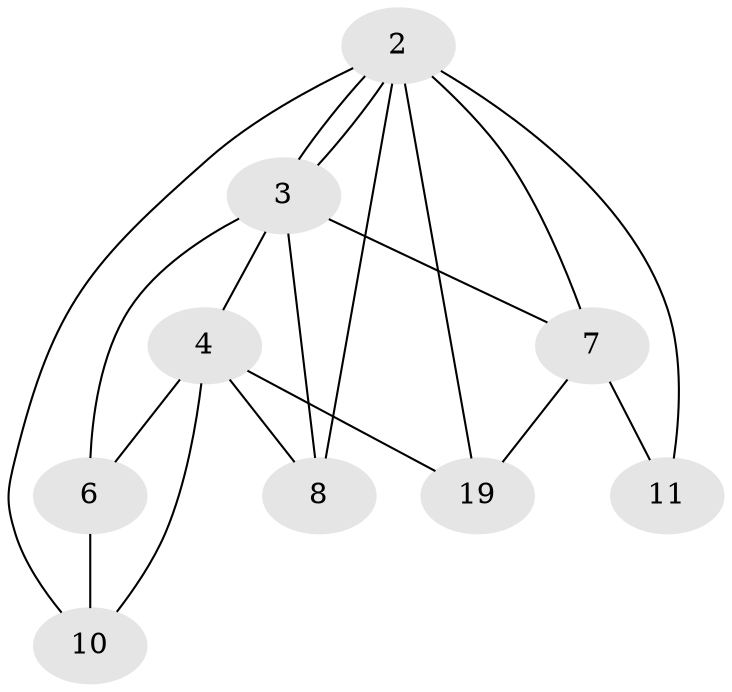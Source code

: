 // Generated by graph-tools (version 1.1) at 2025/46/02/15/25 05:46:28]
// undirected, 9 vertices, 18 edges
graph export_dot {
graph [start="1"]
  node [color=gray90,style=filled];
  2 [super="+1+16+20"];
  3 [super="+5"];
  4 [super="+14+15+17"];
  6 [super="+9+18"];
  7 [super="+13"];
  8 [super="+12"];
  10;
  11 [super="+16"];
  19;
  2 -- 3;
  2 -- 3;
  2 -- 7;
  2 -- 8;
  2 -- 10;
  2 -- 11;
  2 -- 19;
  3 -- 4;
  3 -- 6;
  3 -- 7;
  3 -- 8;
  4 -- 6;
  4 -- 8;
  4 -- 10;
  4 -- 19;
  6 -- 10;
  7 -- 11;
  7 -- 19;
}
